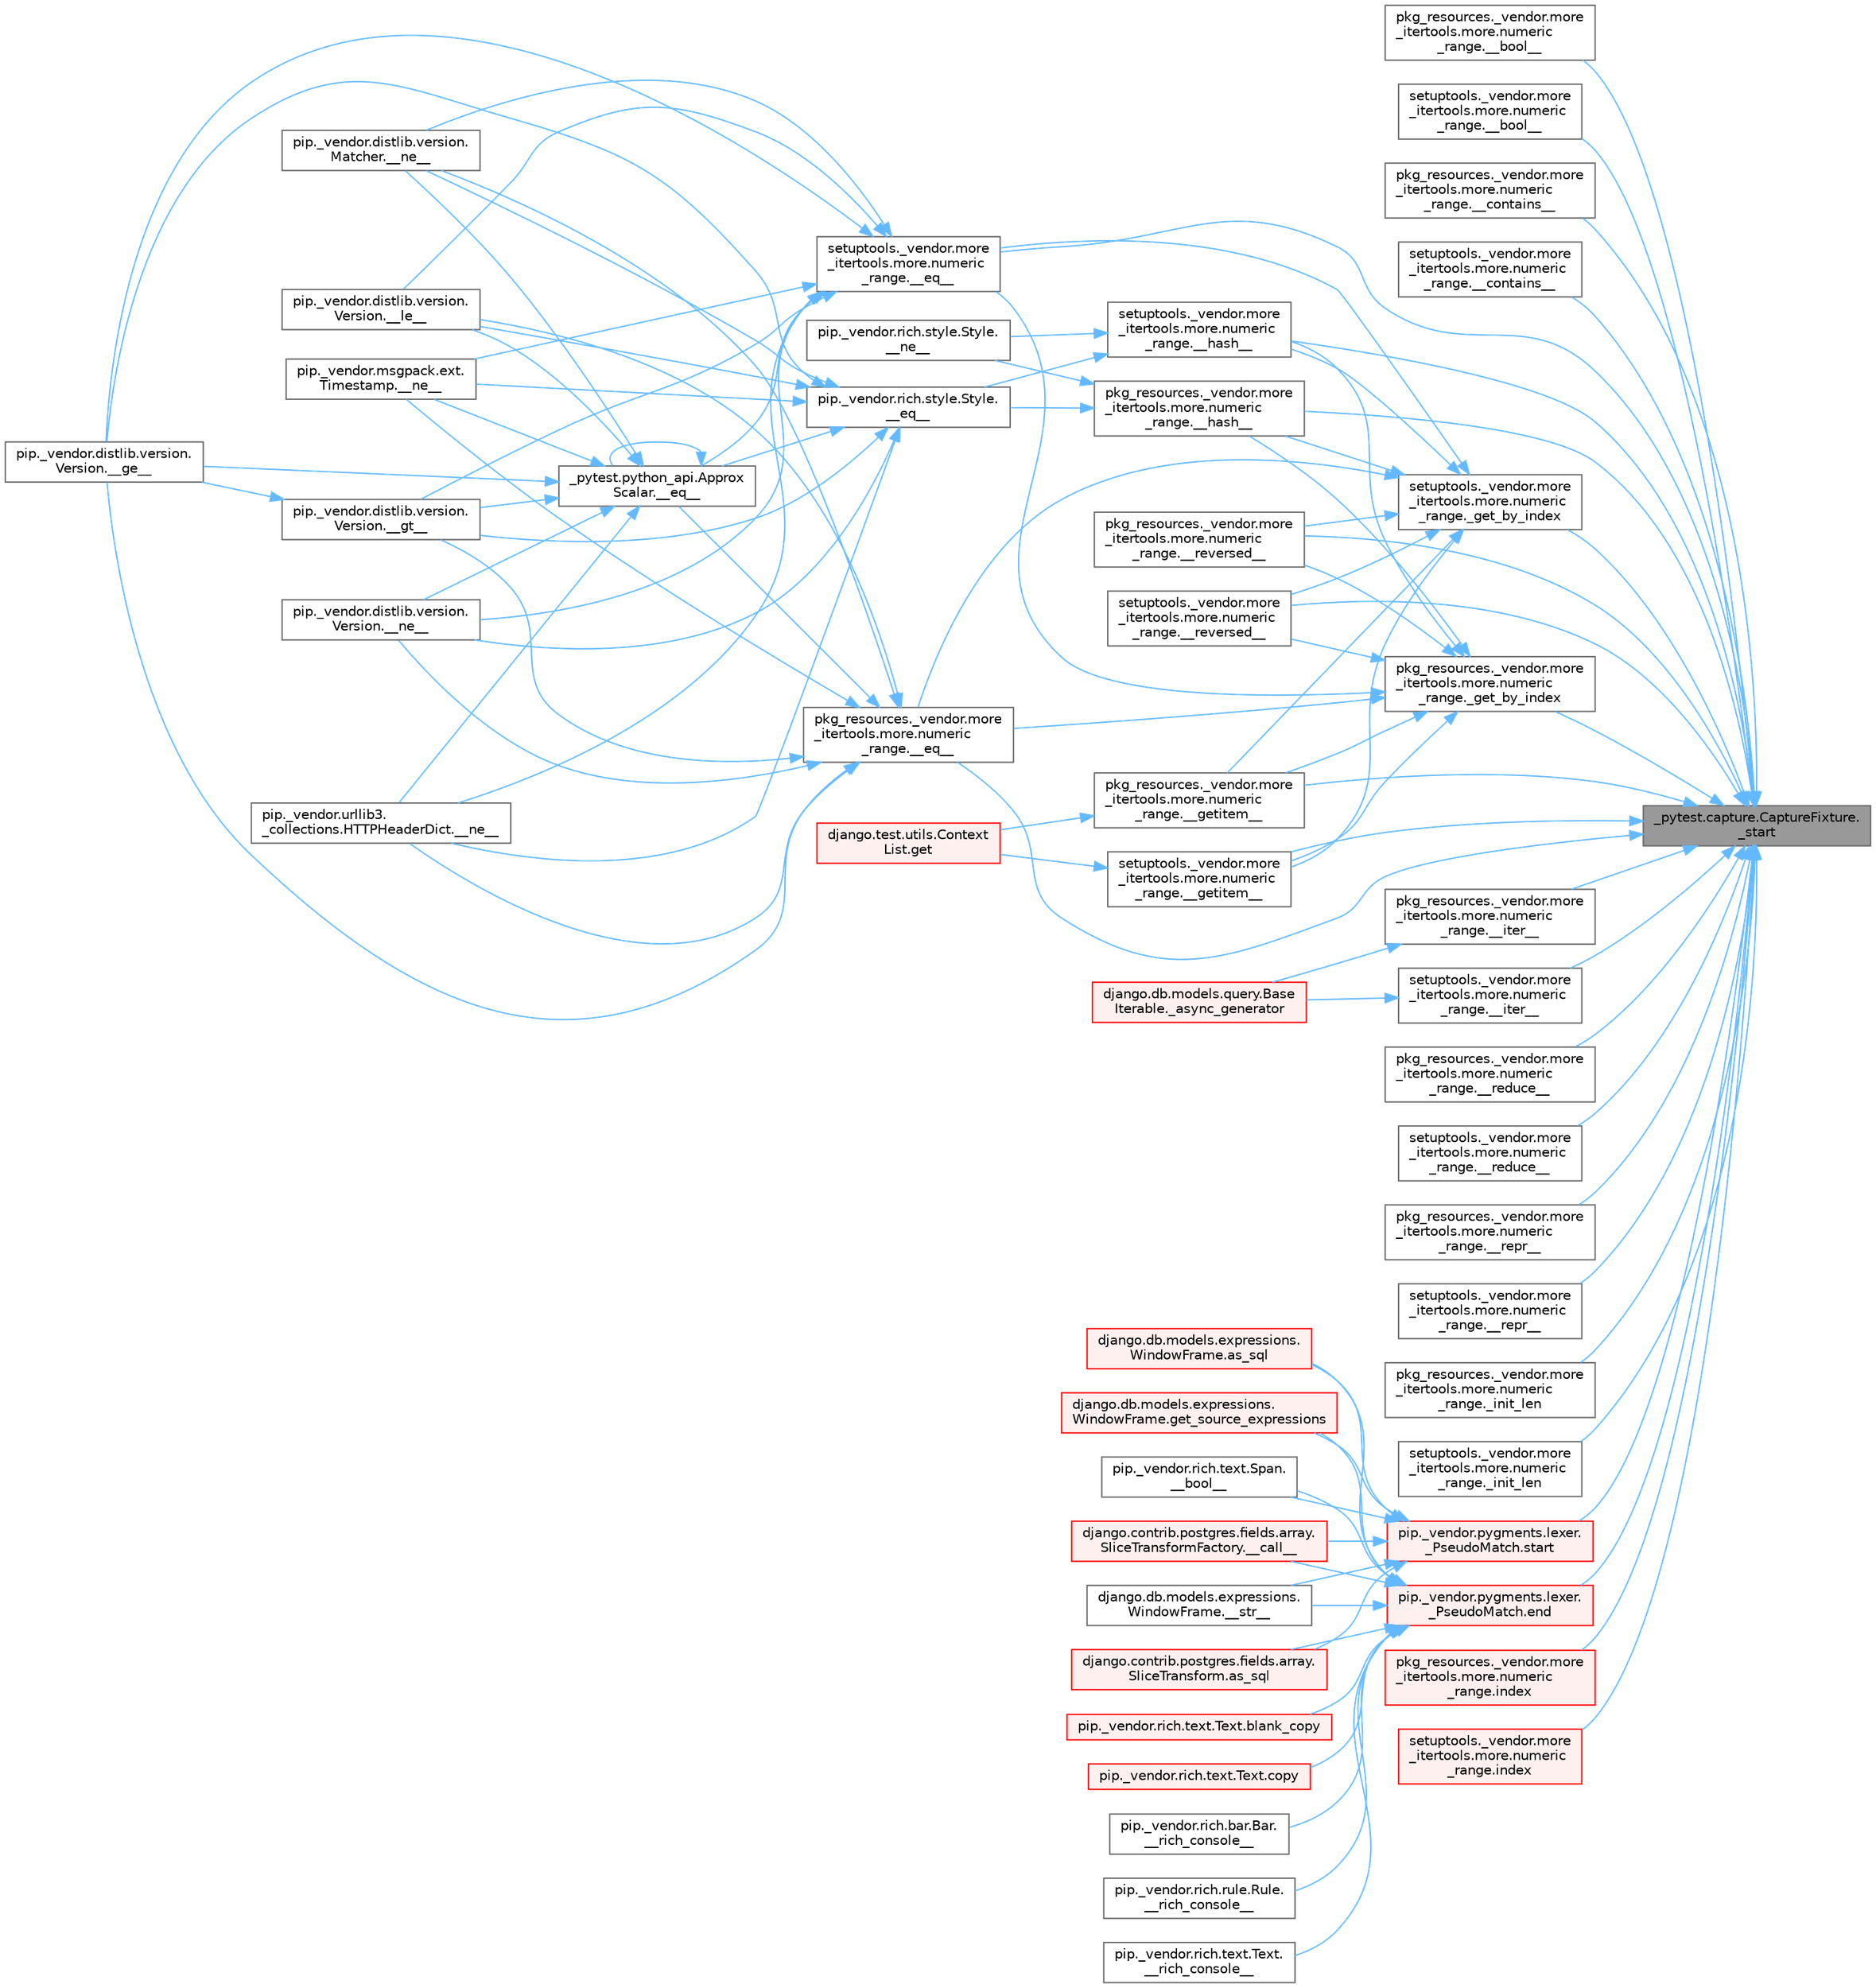digraph "_pytest.capture.CaptureFixture._start"
{
 // LATEX_PDF_SIZE
  bgcolor="transparent";
  edge [fontname=Helvetica,fontsize=10,labelfontname=Helvetica,labelfontsize=10];
  node [fontname=Helvetica,fontsize=10,shape=box,height=0.2,width=0.4];
  rankdir="RL";
  Node1 [id="Node000001",label="_pytest.capture.CaptureFixture.\l_start",height=0.2,width=0.4,color="gray40", fillcolor="grey60", style="filled", fontcolor="black",tooltip=" "];
  Node1 -> Node2 [id="edge1_Node000001_Node000002",dir="back",color="steelblue1",style="solid",tooltip=" "];
  Node2 [id="Node000002",label="pkg_resources._vendor.more\l_itertools.more.numeric\l_range.__bool__",height=0.2,width=0.4,color="grey40", fillcolor="white", style="filled",URL="$classpkg__resources_1_1__vendor_1_1more__itertools_1_1more_1_1numeric__range.html#a8ccb3ab530e15df63d5dd06c41e34cac",tooltip=" "];
  Node1 -> Node3 [id="edge2_Node000001_Node000003",dir="back",color="steelblue1",style="solid",tooltip=" "];
  Node3 [id="Node000003",label="setuptools._vendor.more\l_itertools.more.numeric\l_range.__bool__",height=0.2,width=0.4,color="grey40", fillcolor="white", style="filled",URL="$classsetuptools_1_1__vendor_1_1more__itertools_1_1more_1_1numeric__range.html#a351508153af2fc05afe8526ebebcc1b3",tooltip=" "];
  Node1 -> Node4 [id="edge3_Node000001_Node000004",dir="back",color="steelblue1",style="solid",tooltip=" "];
  Node4 [id="Node000004",label="pkg_resources._vendor.more\l_itertools.more.numeric\l_range.__contains__",height=0.2,width=0.4,color="grey40", fillcolor="white", style="filled",URL="$classpkg__resources_1_1__vendor_1_1more__itertools_1_1more_1_1numeric__range.html#adbbb3c824676adcdcbd80f1b7cb0daa3",tooltip=" "];
  Node1 -> Node5 [id="edge4_Node000001_Node000005",dir="back",color="steelblue1",style="solid",tooltip=" "];
  Node5 [id="Node000005",label="setuptools._vendor.more\l_itertools.more.numeric\l_range.__contains__",height=0.2,width=0.4,color="grey40", fillcolor="white", style="filled",URL="$classsetuptools_1_1__vendor_1_1more__itertools_1_1more_1_1numeric__range.html#a9b21677829f794869ad9ca40ec11b498",tooltip=" "];
  Node1 -> Node6 [id="edge5_Node000001_Node000006",dir="back",color="steelblue1",style="solid",tooltip=" "];
  Node6 [id="Node000006",label="pkg_resources._vendor.more\l_itertools.more.numeric\l_range.__eq__",height=0.2,width=0.4,color="grey40", fillcolor="white", style="filled",URL="$classpkg__resources_1_1__vendor_1_1more__itertools_1_1more_1_1numeric__range.html#ae5a9f9176b722980bcbef44015418a87",tooltip=" "];
  Node6 -> Node7 [id="edge6_Node000006_Node000007",dir="back",color="steelblue1",style="solid",tooltip=" "];
  Node7 [id="Node000007",label="_pytest.python_api.Approx\lScalar.__eq__",height=0.2,width=0.4,color="grey40", fillcolor="white", style="filled",URL="$class__pytest_1_1python__api_1_1_approx_scalar.html#af4601ee4ca7409927f88c83ebfc3d923",tooltip=" "];
  Node7 -> Node7 [id="edge7_Node000007_Node000007",dir="back",color="steelblue1",style="solid",tooltip=" "];
  Node7 -> Node8 [id="edge8_Node000007_Node000008",dir="back",color="steelblue1",style="solid",tooltip=" "];
  Node8 [id="Node000008",label="pip._vendor.distlib.version.\lVersion.__ge__",height=0.2,width=0.4,color="grey40", fillcolor="white", style="filled",URL="$classpip_1_1__vendor_1_1distlib_1_1version_1_1_version.html#aa6b7b889cebc687ddb5ed9040d01b1ec",tooltip=" "];
  Node7 -> Node9 [id="edge9_Node000007_Node000009",dir="back",color="steelblue1",style="solid",tooltip=" "];
  Node9 [id="Node000009",label="pip._vendor.distlib.version.\lVersion.__gt__",height=0.2,width=0.4,color="grey40", fillcolor="white", style="filled",URL="$classpip_1_1__vendor_1_1distlib_1_1version_1_1_version.html#a51cf0c8da1bb6829173ff6861b10cb5f",tooltip=" "];
  Node9 -> Node8 [id="edge10_Node000009_Node000008",dir="back",color="steelblue1",style="solid",tooltip=" "];
  Node7 -> Node10 [id="edge11_Node000007_Node000010",dir="back",color="steelblue1",style="solid",tooltip=" "];
  Node10 [id="Node000010",label="pip._vendor.distlib.version.\lVersion.__le__",height=0.2,width=0.4,color="grey40", fillcolor="white", style="filled",URL="$classpip_1_1__vendor_1_1distlib_1_1version_1_1_version.html#ae5e2c5d9b76377e286fcf92a382cbb8b",tooltip=" "];
  Node7 -> Node11 [id="edge12_Node000007_Node000011",dir="back",color="steelblue1",style="solid",tooltip=" "];
  Node11 [id="Node000011",label="pip._vendor.distlib.version.\lMatcher.__ne__",height=0.2,width=0.4,color="grey40", fillcolor="white", style="filled",URL="$classpip_1_1__vendor_1_1distlib_1_1version_1_1_matcher.html#a24f8f8a4686bff3018fee5d22f4e02f1",tooltip=" "];
  Node7 -> Node12 [id="edge13_Node000007_Node000012",dir="back",color="steelblue1",style="solid",tooltip=" "];
  Node12 [id="Node000012",label="pip._vendor.distlib.version.\lVersion.__ne__",height=0.2,width=0.4,color="grey40", fillcolor="white", style="filled",URL="$classpip_1_1__vendor_1_1distlib_1_1version_1_1_version.html#aea3cdf6db007318ab1a2e8d144e2a4a1",tooltip=" "];
  Node7 -> Node13 [id="edge14_Node000007_Node000013",dir="back",color="steelblue1",style="solid",tooltip=" "];
  Node13 [id="Node000013",label="pip._vendor.msgpack.ext.\lTimestamp.__ne__",height=0.2,width=0.4,color="grey40", fillcolor="white", style="filled",URL="$classpip_1_1__vendor_1_1msgpack_1_1ext_1_1_timestamp.html#ac38b8cada8075f7a1133b06bc99b2317",tooltip=" "];
  Node7 -> Node14 [id="edge15_Node000007_Node000014",dir="back",color="steelblue1",style="solid",tooltip=" "];
  Node14 [id="Node000014",label="pip._vendor.urllib3.\l_collections.HTTPHeaderDict.__ne__",height=0.2,width=0.4,color="grey40", fillcolor="white", style="filled",URL="$classpip_1_1__vendor_1_1urllib3_1_1__collections_1_1_h_t_t_p_header_dict.html#aa7766a9499d33160a1258e140e35a806",tooltip=" "];
  Node6 -> Node8 [id="edge16_Node000006_Node000008",dir="back",color="steelblue1",style="solid",tooltip=" "];
  Node6 -> Node9 [id="edge17_Node000006_Node000009",dir="back",color="steelblue1",style="solid",tooltip=" "];
  Node6 -> Node10 [id="edge18_Node000006_Node000010",dir="back",color="steelblue1",style="solid",tooltip=" "];
  Node6 -> Node11 [id="edge19_Node000006_Node000011",dir="back",color="steelblue1",style="solid",tooltip=" "];
  Node6 -> Node12 [id="edge20_Node000006_Node000012",dir="back",color="steelblue1",style="solid",tooltip=" "];
  Node6 -> Node13 [id="edge21_Node000006_Node000013",dir="back",color="steelblue1",style="solid",tooltip=" "];
  Node6 -> Node14 [id="edge22_Node000006_Node000014",dir="back",color="steelblue1",style="solid",tooltip=" "];
  Node1 -> Node15 [id="edge23_Node000001_Node000015",dir="back",color="steelblue1",style="solid",tooltip=" "];
  Node15 [id="Node000015",label="setuptools._vendor.more\l_itertools.more.numeric\l_range.__eq__",height=0.2,width=0.4,color="grey40", fillcolor="white", style="filled",URL="$classsetuptools_1_1__vendor_1_1more__itertools_1_1more_1_1numeric__range.html#ad63d3ec957d1f2ec7ebf4fbde3e5fd0d",tooltip=" "];
  Node15 -> Node7 [id="edge24_Node000015_Node000007",dir="back",color="steelblue1",style="solid",tooltip=" "];
  Node15 -> Node8 [id="edge25_Node000015_Node000008",dir="back",color="steelblue1",style="solid",tooltip=" "];
  Node15 -> Node9 [id="edge26_Node000015_Node000009",dir="back",color="steelblue1",style="solid",tooltip=" "];
  Node15 -> Node10 [id="edge27_Node000015_Node000010",dir="back",color="steelblue1",style="solid",tooltip=" "];
  Node15 -> Node11 [id="edge28_Node000015_Node000011",dir="back",color="steelblue1",style="solid",tooltip=" "];
  Node15 -> Node12 [id="edge29_Node000015_Node000012",dir="back",color="steelblue1",style="solid",tooltip=" "];
  Node15 -> Node13 [id="edge30_Node000015_Node000013",dir="back",color="steelblue1",style="solid",tooltip=" "];
  Node15 -> Node14 [id="edge31_Node000015_Node000014",dir="back",color="steelblue1",style="solid",tooltip=" "];
  Node1 -> Node16 [id="edge32_Node000001_Node000016",dir="back",color="steelblue1",style="solid",tooltip=" "];
  Node16 [id="Node000016",label="pkg_resources._vendor.more\l_itertools.more.numeric\l_range.__getitem__",height=0.2,width=0.4,color="grey40", fillcolor="white", style="filled",URL="$classpkg__resources_1_1__vendor_1_1more__itertools_1_1more_1_1numeric__range.html#a8de8d7bd4b62bd633393c1b7f8d027a1",tooltip=" "];
  Node16 -> Node17 [id="edge33_Node000016_Node000017",dir="back",color="steelblue1",style="solid",tooltip=" "];
  Node17 [id="Node000017",label="django.test.utils.Context\lList.get",height=0.2,width=0.4,color="red", fillcolor="#FFF0F0", style="filled",URL="$classdjango_1_1test_1_1utils_1_1_context_list.html#a1797663a8ac92f44dcb9ad281a896842",tooltip=" "];
  Node1 -> Node3186 [id="edge34_Node000001_Node003186",dir="back",color="steelblue1",style="solid",tooltip=" "];
  Node3186 [id="Node003186",label="setuptools._vendor.more\l_itertools.more.numeric\l_range.__getitem__",height=0.2,width=0.4,color="grey40", fillcolor="white", style="filled",URL="$classsetuptools_1_1__vendor_1_1more__itertools_1_1more_1_1numeric__range.html#a37910e9037a43c4d3cba093d90f677a5",tooltip=" "];
  Node3186 -> Node17 [id="edge35_Node003186_Node000017",dir="back",color="steelblue1",style="solid",tooltip=" "];
  Node1 -> Node3187 [id="edge36_Node000001_Node003187",dir="back",color="steelblue1",style="solid",tooltip=" "];
  Node3187 [id="Node003187",label="pkg_resources._vendor.more\l_itertools.more.numeric\l_range.__hash__",height=0.2,width=0.4,color="grey40", fillcolor="white", style="filled",URL="$classpkg__resources_1_1__vendor_1_1more__itertools_1_1more_1_1numeric__range.html#acb9faf249c9ce45b200ee71f69d57f9b",tooltip=" "];
  Node3187 -> Node82 [id="edge37_Node003187_Node000082",dir="back",color="steelblue1",style="solid",tooltip=" "];
  Node82 [id="Node000082",label="pip._vendor.rich.style.Style.\l__eq__",height=0.2,width=0.4,color="grey40", fillcolor="white", style="filled",URL="$classpip_1_1__vendor_1_1rich_1_1style_1_1_style.html#aa1040cd22d3171dc8ac3f0ce31653284",tooltip=" "];
  Node82 -> Node7 [id="edge38_Node000082_Node000007",dir="back",color="steelblue1",style="solid",tooltip=" "];
  Node82 -> Node8 [id="edge39_Node000082_Node000008",dir="back",color="steelblue1",style="solid",tooltip=" "];
  Node82 -> Node9 [id="edge40_Node000082_Node000009",dir="back",color="steelblue1",style="solid",tooltip=" "];
  Node82 -> Node10 [id="edge41_Node000082_Node000010",dir="back",color="steelblue1",style="solid",tooltip=" "];
  Node82 -> Node11 [id="edge42_Node000082_Node000011",dir="back",color="steelblue1",style="solid",tooltip=" "];
  Node82 -> Node12 [id="edge43_Node000082_Node000012",dir="back",color="steelblue1",style="solid",tooltip=" "];
  Node82 -> Node13 [id="edge44_Node000082_Node000013",dir="back",color="steelblue1",style="solid",tooltip=" "];
  Node82 -> Node14 [id="edge45_Node000082_Node000014",dir="back",color="steelblue1",style="solid",tooltip=" "];
  Node3187 -> Node83 [id="edge46_Node003187_Node000083",dir="back",color="steelblue1",style="solid",tooltip=" "];
  Node83 [id="Node000083",label="pip._vendor.rich.style.Style.\l__ne__",height=0.2,width=0.4,color="grey40", fillcolor="white", style="filled",URL="$classpip_1_1__vendor_1_1rich_1_1style_1_1_style.html#a97595d869459e2d619505c87c0b9fe81",tooltip=" "];
  Node1 -> Node3188 [id="edge47_Node000001_Node003188",dir="back",color="steelblue1",style="solid",tooltip=" "];
  Node3188 [id="Node003188",label="setuptools._vendor.more\l_itertools.more.numeric\l_range.__hash__",height=0.2,width=0.4,color="grey40", fillcolor="white", style="filled",URL="$classsetuptools_1_1__vendor_1_1more__itertools_1_1more_1_1numeric__range.html#aa0855fdda0701779fa26a748d879d649",tooltip=" "];
  Node3188 -> Node82 [id="edge48_Node003188_Node000082",dir="back",color="steelblue1",style="solid",tooltip=" "];
  Node3188 -> Node83 [id="edge49_Node003188_Node000083",dir="back",color="steelblue1",style="solid",tooltip=" "];
  Node1 -> Node3189 [id="edge50_Node000001_Node003189",dir="back",color="steelblue1",style="solid",tooltip=" "];
  Node3189 [id="Node003189",label="pkg_resources._vendor.more\l_itertools.more.numeric\l_range.__iter__",height=0.2,width=0.4,color="grey40", fillcolor="white", style="filled",URL="$classpkg__resources_1_1__vendor_1_1more__itertools_1_1more_1_1numeric__range.html#a6e24a2c73b718cbf11eafdf3c02394ee",tooltip=" "];
  Node3189 -> Node69 [id="edge51_Node003189_Node000069",dir="back",color="steelblue1",style="solid",tooltip=" "];
  Node69 [id="Node000069",label="django.db.models.query.Base\lIterable._async_generator",height=0.2,width=0.4,color="red", fillcolor="#FFF0F0", style="filled",URL="$classdjango_1_1db_1_1models_1_1query_1_1_base_iterable.html#a3ecc2267976bc6628d1fe84d78355144",tooltip=" "];
  Node1 -> Node3190 [id="edge52_Node000001_Node003190",dir="back",color="steelblue1",style="solid",tooltip=" "];
  Node3190 [id="Node003190",label="setuptools._vendor.more\l_itertools.more.numeric\l_range.__iter__",height=0.2,width=0.4,color="grey40", fillcolor="white", style="filled",URL="$classsetuptools_1_1__vendor_1_1more__itertools_1_1more_1_1numeric__range.html#a2162cdcd6f23f08ca2066138f57bf539",tooltip=" "];
  Node3190 -> Node69 [id="edge53_Node003190_Node000069",dir="back",color="steelblue1",style="solid",tooltip=" "];
  Node1 -> Node3191 [id="edge54_Node000001_Node003191",dir="back",color="steelblue1",style="solid",tooltip=" "];
  Node3191 [id="Node003191",label="pkg_resources._vendor.more\l_itertools.more.numeric\l_range.__reduce__",height=0.2,width=0.4,color="grey40", fillcolor="white", style="filled",URL="$classpkg__resources_1_1__vendor_1_1more__itertools_1_1more_1_1numeric__range.html#a777af90351eb6c5363003b157f8d1319",tooltip=" "];
  Node1 -> Node3192 [id="edge55_Node000001_Node003192",dir="back",color="steelblue1",style="solid",tooltip=" "];
  Node3192 [id="Node003192",label="setuptools._vendor.more\l_itertools.more.numeric\l_range.__reduce__",height=0.2,width=0.4,color="grey40", fillcolor="white", style="filled",URL="$classsetuptools_1_1__vendor_1_1more__itertools_1_1more_1_1numeric__range.html#a0aa485bfa3b7235fc030c9190c762c01",tooltip=" "];
  Node1 -> Node3193 [id="edge56_Node000001_Node003193",dir="back",color="steelblue1",style="solid",tooltip=" "];
  Node3193 [id="Node003193",label="pkg_resources._vendor.more\l_itertools.more.numeric\l_range.__repr__",height=0.2,width=0.4,color="grey40", fillcolor="white", style="filled",URL="$classpkg__resources_1_1__vendor_1_1more__itertools_1_1more_1_1numeric__range.html#a1eb9ddd36e9f3acde075db88d890756c",tooltip=" "];
  Node1 -> Node3194 [id="edge57_Node000001_Node003194",dir="back",color="steelblue1",style="solid",tooltip=" "];
  Node3194 [id="Node003194",label="setuptools._vendor.more\l_itertools.more.numeric\l_range.__repr__",height=0.2,width=0.4,color="grey40", fillcolor="white", style="filled",URL="$classsetuptools_1_1__vendor_1_1more__itertools_1_1more_1_1numeric__range.html#a63dd5f448bfcd98c299a30237f5ec7be",tooltip=" "];
  Node1 -> Node3195 [id="edge58_Node000001_Node003195",dir="back",color="steelblue1",style="solid",tooltip=" "];
  Node3195 [id="Node003195",label="pkg_resources._vendor.more\l_itertools.more.numeric\l_range.__reversed__",height=0.2,width=0.4,color="grey40", fillcolor="white", style="filled",URL="$classpkg__resources_1_1__vendor_1_1more__itertools_1_1more_1_1numeric__range.html#a7fb5320f3ce1533823d81fc76dccfd1d",tooltip=" "];
  Node1 -> Node3196 [id="edge59_Node000001_Node003196",dir="back",color="steelblue1",style="solid",tooltip=" "];
  Node3196 [id="Node003196",label="setuptools._vendor.more\l_itertools.more.numeric\l_range.__reversed__",height=0.2,width=0.4,color="grey40", fillcolor="white", style="filled",URL="$classsetuptools_1_1__vendor_1_1more__itertools_1_1more_1_1numeric__range.html#ab68e70c067311385abab3390587e067e",tooltip=" "];
  Node1 -> Node3197 [id="edge60_Node000001_Node003197",dir="back",color="steelblue1",style="solid",tooltip=" "];
  Node3197 [id="Node003197",label="pkg_resources._vendor.more\l_itertools.more.numeric\l_range._get_by_index",height=0.2,width=0.4,color="grey40", fillcolor="white", style="filled",URL="$classpkg__resources_1_1__vendor_1_1more__itertools_1_1more_1_1numeric__range.html#a09dbc66e87221e7c9bc3c22d92db965e",tooltip=" "];
  Node3197 -> Node6 [id="edge61_Node003197_Node000006",dir="back",color="steelblue1",style="solid",tooltip=" "];
  Node3197 -> Node15 [id="edge62_Node003197_Node000015",dir="back",color="steelblue1",style="solid",tooltip=" "];
  Node3197 -> Node16 [id="edge63_Node003197_Node000016",dir="back",color="steelblue1",style="solid",tooltip=" "];
  Node3197 -> Node3186 [id="edge64_Node003197_Node003186",dir="back",color="steelblue1",style="solid",tooltip=" "];
  Node3197 -> Node3187 [id="edge65_Node003197_Node003187",dir="back",color="steelblue1",style="solid",tooltip=" "];
  Node3197 -> Node3188 [id="edge66_Node003197_Node003188",dir="back",color="steelblue1",style="solid",tooltip=" "];
  Node3197 -> Node3195 [id="edge67_Node003197_Node003195",dir="back",color="steelblue1",style="solid",tooltip=" "];
  Node3197 -> Node3196 [id="edge68_Node003197_Node003196",dir="back",color="steelblue1",style="solid",tooltip=" "];
  Node1 -> Node3198 [id="edge69_Node000001_Node003198",dir="back",color="steelblue1",style="solid",tooltip=" "];
  Node3198 [id="Node003198",label="setuptools._vendor.more\l_itertools.more.numeric\l_range._get_by_index",height=0.2,width=0.4,color="grey40", fillcolor="white", style="filled",URL="$classsetuptools_1_1__vendor_1_1more__itertools_1_1more_1_1numeric__range.html#afc3e73fad3c81b882891b7834e0323f5",tooltip=" "];
  Node3198 -> Node6 [id="edge70_Node003198_Node000006",dir="back",color="steelblue1",style="solid",tooltip=" "];
  Node3198 -> Node15 [id="edge71_Node003198_Node000015",dir="back",color="steelblue1",style="solid",tooltip=" "];
  Node3198 -> Node16 [id="edge72_Node003198_Node000016",dir="back",color="steelblue1",style="solid",tooltip=" "];
  Node3198 -> Node3186 [id="edge73_Node003198_Node003186",dir="back",color="steelblue1",style="solid",tooltip=" "];
  Node3198 -> Node3187 [id="edge74_Node003198_Node003187",dir="back",color="steelblue1",style="solid",tooltip=" "];
  Node3198 -> Node3188 [id="edge75_Node003198_Node003188",dir="back",color="steelblue1",style="solid",tooltip=" "];
  Node3198 -> Node3195 [id="edge76_Node003198_Node003195",dir="back",color="steelblue1",style="solid",tooltip=" "];
  Node3198 -> Node3196 [id="edge77_Node003198_Node003196",dir="back",color="steelblue1",style="solid",tooltip=" "];
  Node1 -> Node3199 [id="edge78_Node000001_Node003199",dir="back",color="steelblue1",style="solid",tooltip=" "];
  Node3199 [id="Node003199",label="pkg_resources._vendor.more\l_itertools.more.numeric\l_range._init_len",height=0.2,width=0.4,color="grey40", fillcolor="white", style="filled",URL="$classpkg__resources_1_1__vendor_1_1more__itertools_1_1more_1_1numeric__range.html#a9f78e88ee73ca1e1a6116cb1f1ac1c86",tooltip=" "];
  Node1 -> Node3200 [id="edge79_Node000001_Node003200",dir="back",color="steelblue1",style="solid",tooltip=" "];
  Node3200 [id="Node003200",label="setuptools._vendor.more\l_itertools.more.numeric\l_range._init_len",height=0.2,width=0.4,color="grey40", fillcolor="white", style="filled",URL="$classsetuptools_1_1__vendor_1_1more__itertools_1_1more_1_1numeric__range.html#ac3db7a4554b23c61b16778abe712cd1e",tooltip=" "];
  Node1 -> Node3201 [id="edge80_Node000001_Node003201",dir="back",color="steelblue1",style="solid",tooltip=" "];
  Node3201 [id="Node003201",label="pip._vendor.pygments.lexer.\l_PseudoMatch.end",height=0.2,width=0.4,color="red", fillcolor="#FFF0F0", style="filled",URL="$classpip_1_1__vendor_1_1pygments_1_1lexer_1_1___pseudo_match.html#ab690fc51ad8c674078fc4e53b5124f9e",tooltip=" "];
  Node3201 -> Node1400 [id="edge81_Node003201_Node001400",dir="back",color="steelblue1",style="solid",tooltip=" "];
  Node1400 [id="Node001400",label="pip._vendor.rich.text.Span.\l__bool__",height=0.2,width=0.4,color="grey40", fillcolor="white", style="filled",URL="$classpip_1_1__vendor_1_1rich_1_1text_1_1_span.html#a46697beb32db6e5087af9c77058189fa",tooltip=" "];
  Node3201 -> Node1401 [id="edge82_Node003201_Node001401",dir="back",color="steelblue1",style="solid",tooltip=" "];
  Node1401 [id="Node001401",label="django.contrib.postgres.fields.array.\lSliceTransformFactory.__call__",height=0.2,width=0.4,color="red", fillcolor="#FFF0F0", style="filled",URL="$classdjango_1_1contrib_1_1postgres_1_1fields_1_1array_1_1_slice_transform_factory.html#a60af1a96b18ed40dfdbacea43f36a5ab",tooltip=" "];
  Node3201 -> Node1361 [id="edge83_Node003201_Node001361",dir="back",color="steelblue1",style="solid",tooltip=" "];
  Node1361 [id="Node001361",label="pip._vendor.rich.bar.Bar.\l__rich_console__",height=0.2,width=0.4,color="grey40", fillcolor="white", style="filled",URL="$classpip_1_1__vendor_1_1rich_1_1bar_1_1_bar.html#a359eaef2ee887a91db40d010b8524723",tooltip=" "];
  Node3201 -> Node3202 [id="edge84_Node003201_Node003202",dir="back",color="steelblue1",style="solid",tooltip=" "];
  Node3202 [id="Node003202",label="pip._vendor.rich.rule.Rule.\l__rich_console__",height=0.2,width=0.4,color="grey40", fillcolor="white", style="filled",URL="$classpip_1_1__vendor_1_1rich_1_1rule_1_1_rule.html#a6d54c948a430012a37c8fb11f277e500",tooltip=" "];
  Node3201 -> Node361 [id="edge85_Node003201_Node000361",dir="back",color="steelblue1",style="solid",tooltip=" "];
  Node361 [id="Node000361",label="pip._vendor.rich.text.Text.\l__rich_console__",height=0.2,width=0.4,color="grey40", fillcolor="white", style="filled",URL="$classpip_1_1__vendor_1_1rich_1_1text_1_1_text.html#abf1ba85df0af2025a4778a2915a09b37",tooltip=" "];
  Node3201 -> Node1406 [id="edge86_Node003201_Node001406",dir="back",color="steelblue1",style="solid",tooltip=" "];
  Node1406 [id="Node001406",label="django.db.models.expressions.\lWindowFrame.__str__",height=0.2,width=0.4,color="grey40", fillcolor="white", style="filled",URL="$classdjango_1_1db_1_1models_1_1expressions_1_1_window_frame.html#a3e16a0d1fe7c8c0f0079d7ba8aefae7e",tooltip=" "];
  Node3201 -> Node1265 [id="edge87_Node003201_Node001265",dir="back",color="steelblue1",style="solid",tooltip=" "];
  Node1265 [id="Node001265",label="django.contrib.postgres.fields.array.\lSliceTransform.as_sql",height=0.2,width=0.4,color="red", fillcolor="#FFF0F0", style="filled",URL="$classdjango_1_1contrib_1_1postgres_1_1fields_1_1array_1_1_slice_transform.html#adc5e91e1d2ce6e9bbee3be2837596d21",tooltip=" "];
  Node3201 -> Node1407 [id="edge88_Node003201_Node001407",dir="back",color="steelblue1",style="solid",tooltip=" "];
  Node1407 [id="Node001407",label="django.db.models.expressions.\lWindowFrame.as_sql",height=0.2,width=0.4,color="red", fillcolor="#FFF0F0", style="filled",URL="$classdjango_1_1db_1_1models_1_1expressions_1_1_window_frame.html#ade5c159a9bd4309d1d9232af3fd54807",tooltip=" "];
  Node3201 -> Node3203 [id="edge89_Node003201_Node003203",dir="back",color="steelblue1",style="solid",tooltip=" "];
  Node3203 [id="Node003203",label="pip._vendor.rich.text.Text.blank_copy",height=0.2,width=0.4,color="red", fillcolor="#FFF0F0", style="filled",URL="$classpip_1_1__vendor_1_1rich_1_1text_1_1_text.html#acba05c0772c231850c04049123a1fd8a",tooltip=" "];
  Node3201 -> Node3205 [id="edge90_Node003201_Node003205",dir="back",color="steelblue1",style="solid",tooltip=" "];
  Node3205 [id="Node003205",label="pip._vendor.rich.text.Text.copy",height=0.2,width=0.4,color="red", fillcolor="#FFF0F0", style="filled",URL="$classpip_1_1__vendor_1_1rich_1_1text_1_1_text.html#a93b228d0aa89aa63e6dfbaa40cb7619a",tooltip=" "];
  Node3201 -> Node1408 [id="edge91_Node003201_Node001408",dir="back",color="steelblue1",style="solid",tooltip=" "];
  Node1408 [id="Node001408",label="django.db.models.expressions.\lWindowFrame.get_source_expressions",height=0.2,width=0.4,color="red", fillcolor="#FFF0F0", style="filled",URL="$classdjango_1_1db_1_1models_1_1expressions_1_1_window_frame.html#a4b54c4c9b4c4a68308953d25703a2544",tooltip=" "];
  Node1 -> Node3206 [id="edge92_Node000001_Node003206",dir="back",color="steelblue1",style="solid",tooltip=" "];
  Node3206 [id="Node003206",label="pkg_resources._vendor.more\l_itertools.more.numeric\l_range.index",height=0.2,width=0.4,color="red", fillcolor="#FFF0F0", style="filled",URL="$classpkg__resources_1_1__vendor_1_1more__itertools_1_1more_1_1numeric__range.html#af7574fe7bbbe922a43f4bd2f20dc1052",tooltip=" "];
  Node1 -> Node3207 [id="edge93_Node000001_Node003207",dir="back",color="steelblue1",style="solid",tooltip=" "];
  Node3207 [id="Node003207",label="setuptools._vendor.more\l_itertools.more.numeric\l_range.index",height=0.2,width=0.4,color="red", fillcolor="#FFF0F0", style="filled",URL="$classsetuptools_1_1__vendor_1_1more__itertools_1_1more_1_1numeric__range.html#acf0a51d22a2ee14fcd24e3ffcb02897b",tooltip=" "];
  Node1 -> Node3208 [id="edge94_Node000001_Node003208",dir="back",color="steelblue1",style="solid",tooltip=" "];
  Node3208 [id="Node003208",label="pip._vendor.pygments.lexer.\l_PseudoMatch.start",height=0.2,width=0.4,color="red", fillcolor="#FFF0F0", style="filled",URL="$classpip_1_1__vendor_1_1pygments_1_1lexer_1_1___pseudo_match.html#a0dab1b29c0e2ed959d3494125b5a1bdc",tooltip=" "];
  Node3208 -> Node1400 [id="edge95_Node003208_Node001400",dir="back",color="steelblue1",style="solid",tooltip=" "];
  Node3208 -> Node1401 [id="edge96_Node003208_Node001401",dir="back",color="steelblue1",style="solid",tooltip=" "];
  Node3208 -> Node1406 [id="edge97_Node003208_Node001406",dir="back",color="steelblue1",style="solid",tooltip=" "];
  Node3208 -> Node1265 [id="edge98_Node003208_Node001265",dir="back",color="steelblue1",style="solid",tooltip=" "];
  Node3208 -> Node1407 [id="edge99_Node003208_Node001407",dir="back",color="steelblue1",style="solid",tooltip=" "];
  Node3208 -> Node1408 [id="edge100_Node003208_Node001408",dir="back",color="steelblue1",style="solid",tooltip=" "];
}
